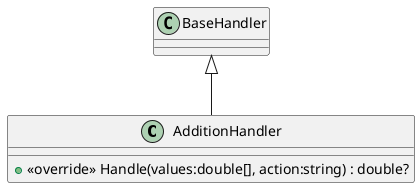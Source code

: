 @startuml
class AdditionHandler {
    + <<override>> Handle(values:double[], action:string) : double?
}
BaseHandler <|-- AdditionHandler
@enduml
